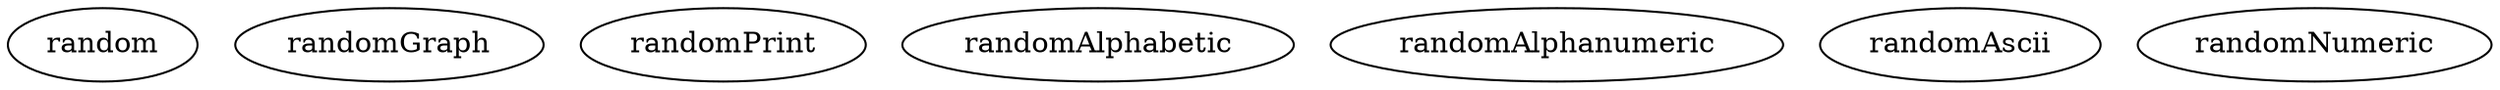 digraph G {
random;
randomGraph;
randomPrint;
randomAlphabetic;
randomAlphanumeric;
randomAscii;
randomNumeric;
}